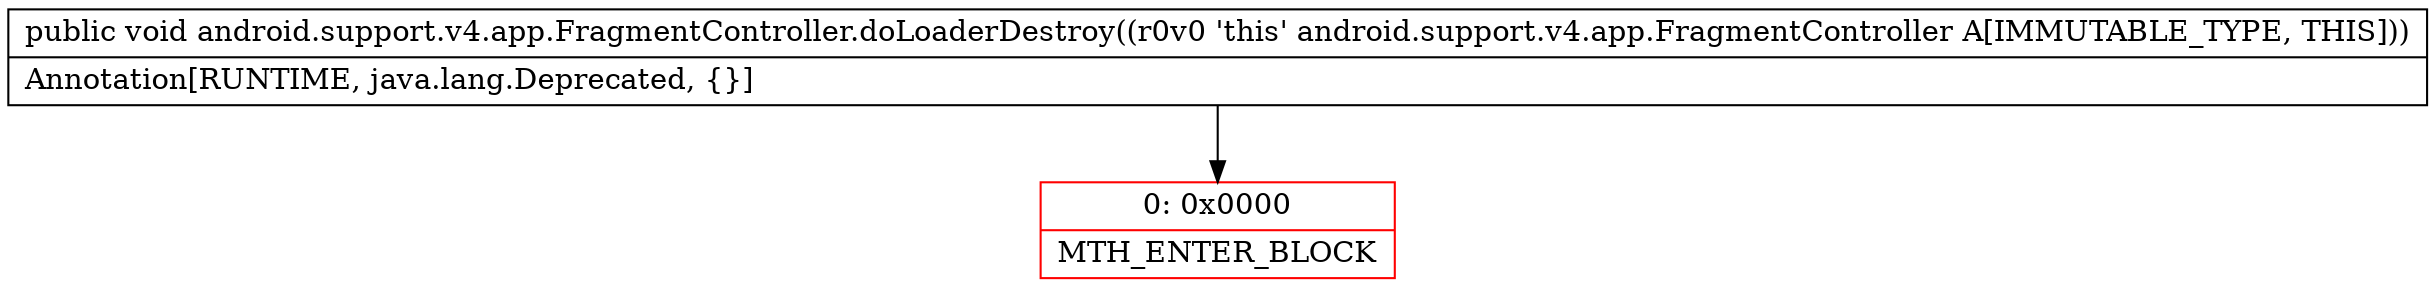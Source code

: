 digraph "CFG forandroid.support.v4.app.FragmentController.doLoaderDestroy()V" {
subgraph cluster_Region_1769015175 {
label = "R(0)";
node [shape=record,color=blue];
}
Node_0 [shape=record,color=red,label="{0\:\ 0x0000|MTH_ENTER_BLOCK\l}"];
MethodNode[shape=record,label="{public void android.support.v4.app.FragmentController.doLoaderDestroy((r0v0 'this' android.support.v4.app.FragmentController A[IMMUTABLE_TYPE, THIS]))  | Annotation[RUNTIME, java.lang.Deprecated, \{\}]\l}"];
MethodNode -> Node_0;
}

